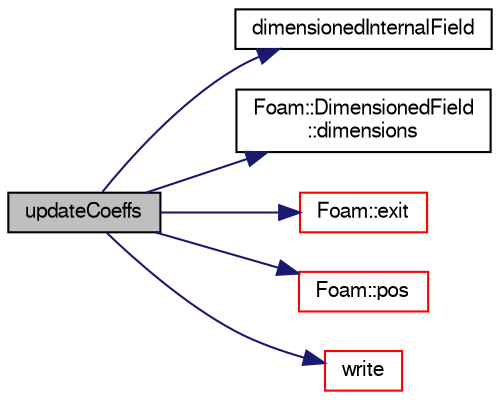 digraph "updateCoeffs"
{
  bgcolor="transparent";
  edge [fontname="FreeSans",fontsize="10",labelfontname="FreeSans",labelfontsize="10"];
  node [fontname="FreeSans",fontsize="10",shape=record];
  rankdir="LR";
  Node116 [label="updateCoeffs",height=0.2,width=0.4,color="black", fillcolor="grey75", style="filled", fontcolor="black"];
  Node116 -> Node117 [color="midnightblue",fontsize="10",style="solid",fontname="FreeSans"];
  Node117 [label="dimensionedInternalField",height=0.2,width=0.4,color="black",URL="$a38438.html#a942cd19121a46cdc649099eb27c74b18"];
  Node116 -> Node118 [color="midnightblue",fontsize="10",style="solid",fontname="FreeSans"];
  Node118 [label="Foam::DimensionedField\l::dimensions",height=0.2,width=0.4,color="black",URL="$a26390.html#a66989c1e0666e0d0c93a2056ce75599e",tooltip="Return dimensions. "];
  Node116 -> Node119 [color="midnightblue",fontsize="10",style="solid",fontname="FreeSans"];
  Node119 [label="Foam::exit",height=0.2,width=0.4,color="red",URL="$a21124.html#a06ca7250d8e89caf05243ec094843642"];
  Node116 -> Node166 [color="midnightblue",fontsize="10",style="solid",fontname="FreeSans"];
  Node166 [label="Foam::pos",height=0.2,width=0.4,color="red",URL="$a21124.html#a09a190b59f3d01b258bca0fa964a6212"];
  Node116 -> Node170 [color="midnightblue",fontsize="10",style="solid",fontname="FreeSans"];
  Node170 [label="write",height=0.2,width=0.4,color="red",URL="$a22214.html#a293fdfec8bdfbd5c3913ab4c9f3454ff",tooltip="Write. "];
}
